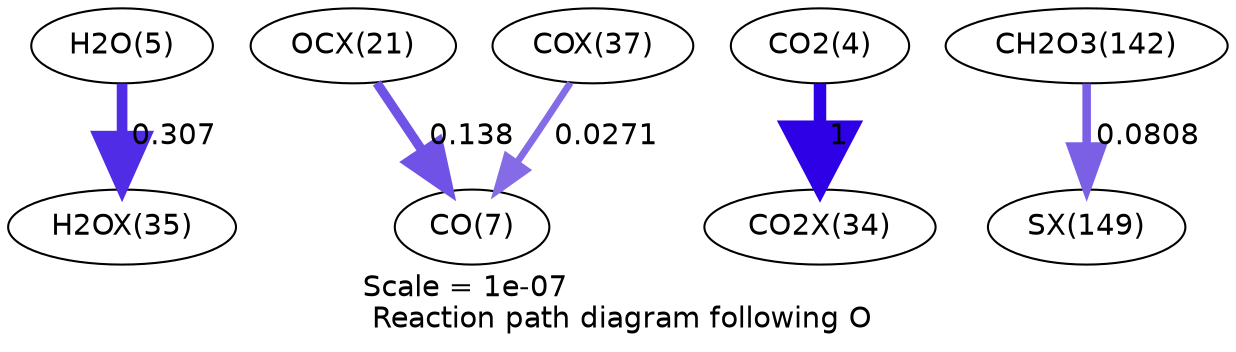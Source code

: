 digraph reaction_paths {
center=1;
s7 -> s35[fontname="Helvetica", penwidth=5.11, arrowsize=2.55, color="0.7, 0.807, 0.9"
, label=" 0.307"];
s26 -> s9[fontname="Helvetica", penwidth=4.51, arrowsize=2.25, color="0.7, 0.638, 0.9"
, label=" 0.138"];
s37 -> s9[fontname="Helvetica", penwidth=3.28, arrowsize=1.64, color="0.7, 0.527, 0.9"
, label=" 0.0271"];
s6 -> s34[fontname="Helvetica", penwidth=6, arrowsize=3, color="0.7, 1.5, 0.9"
, label=" 1"];
s21 -> s45[fontname="Helvetica", penwidth=4.1, arrowsize=2.05, color="0.7, 0.581, 0.9"
, label=" 0.0808"];
s6 [ fontname="Helvetica", label="CO2(4)"];
s7 [ fontname="Helvetica", label="H2O(5)"];
s9 [ fontname="Helvetica", label="CO(7)"];
s21 [ fontname="Helvetica", label="CH2O3(142)"];
s26 [ fontname="Helvetica", label="OCX(21)"];
s34 [ fontname="Helvetica", label="CO2X(34)"];
s35 [ fontname="Helvetica", label="H2OX(35)"];
s37 [ fontname="Helvetica", label="COX(37)"];
s45 [ fontname="Helvetica", label="SX(149)"];
 label = "Scale = 1e-07\l Reaction path diagram following O";
 fontname = "Helvetica";
}
